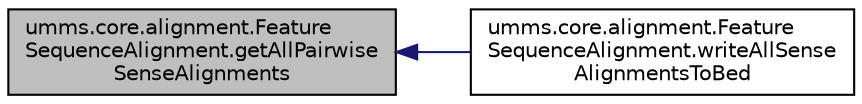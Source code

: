 digraph "umms.core.alignment.FeatureSequenceAlignment.getAllPairwiseSenseAlignments"
{
  edge [fontname="Helvetica",fontsize="10",labelfontname="Helvetica",labelfontsize="10"];
  node [fontname="Helvetica",fontsize="10",shape=record];
  rankdir="LR";
  Node1 [label="umms.core.alignment.Feature\lSequenceAlignment.getAllPairwise\lSenseAlignments",height=0.2,width=0.4,color="black", fillcolor="grey75", style="filled" fontcolor="black"];
  Node1 -> Node2 [dir="back",color="midnightblue",fontsize="10",style="solid",fontname="Helvetica"];
  Node2 [label="umms.core.alignment.Feature\lSequenceAlignment.writeAllSense\lAlignmentsToBed",height=0.2,width=0.4,color="black", fillcolor="white", style="filled",URL="$classumms_1_1core_1_1alignment_1_1_feature_sequence_alignment.html#af19b7baf1e78ec683d89359f06fc4327"];
}
